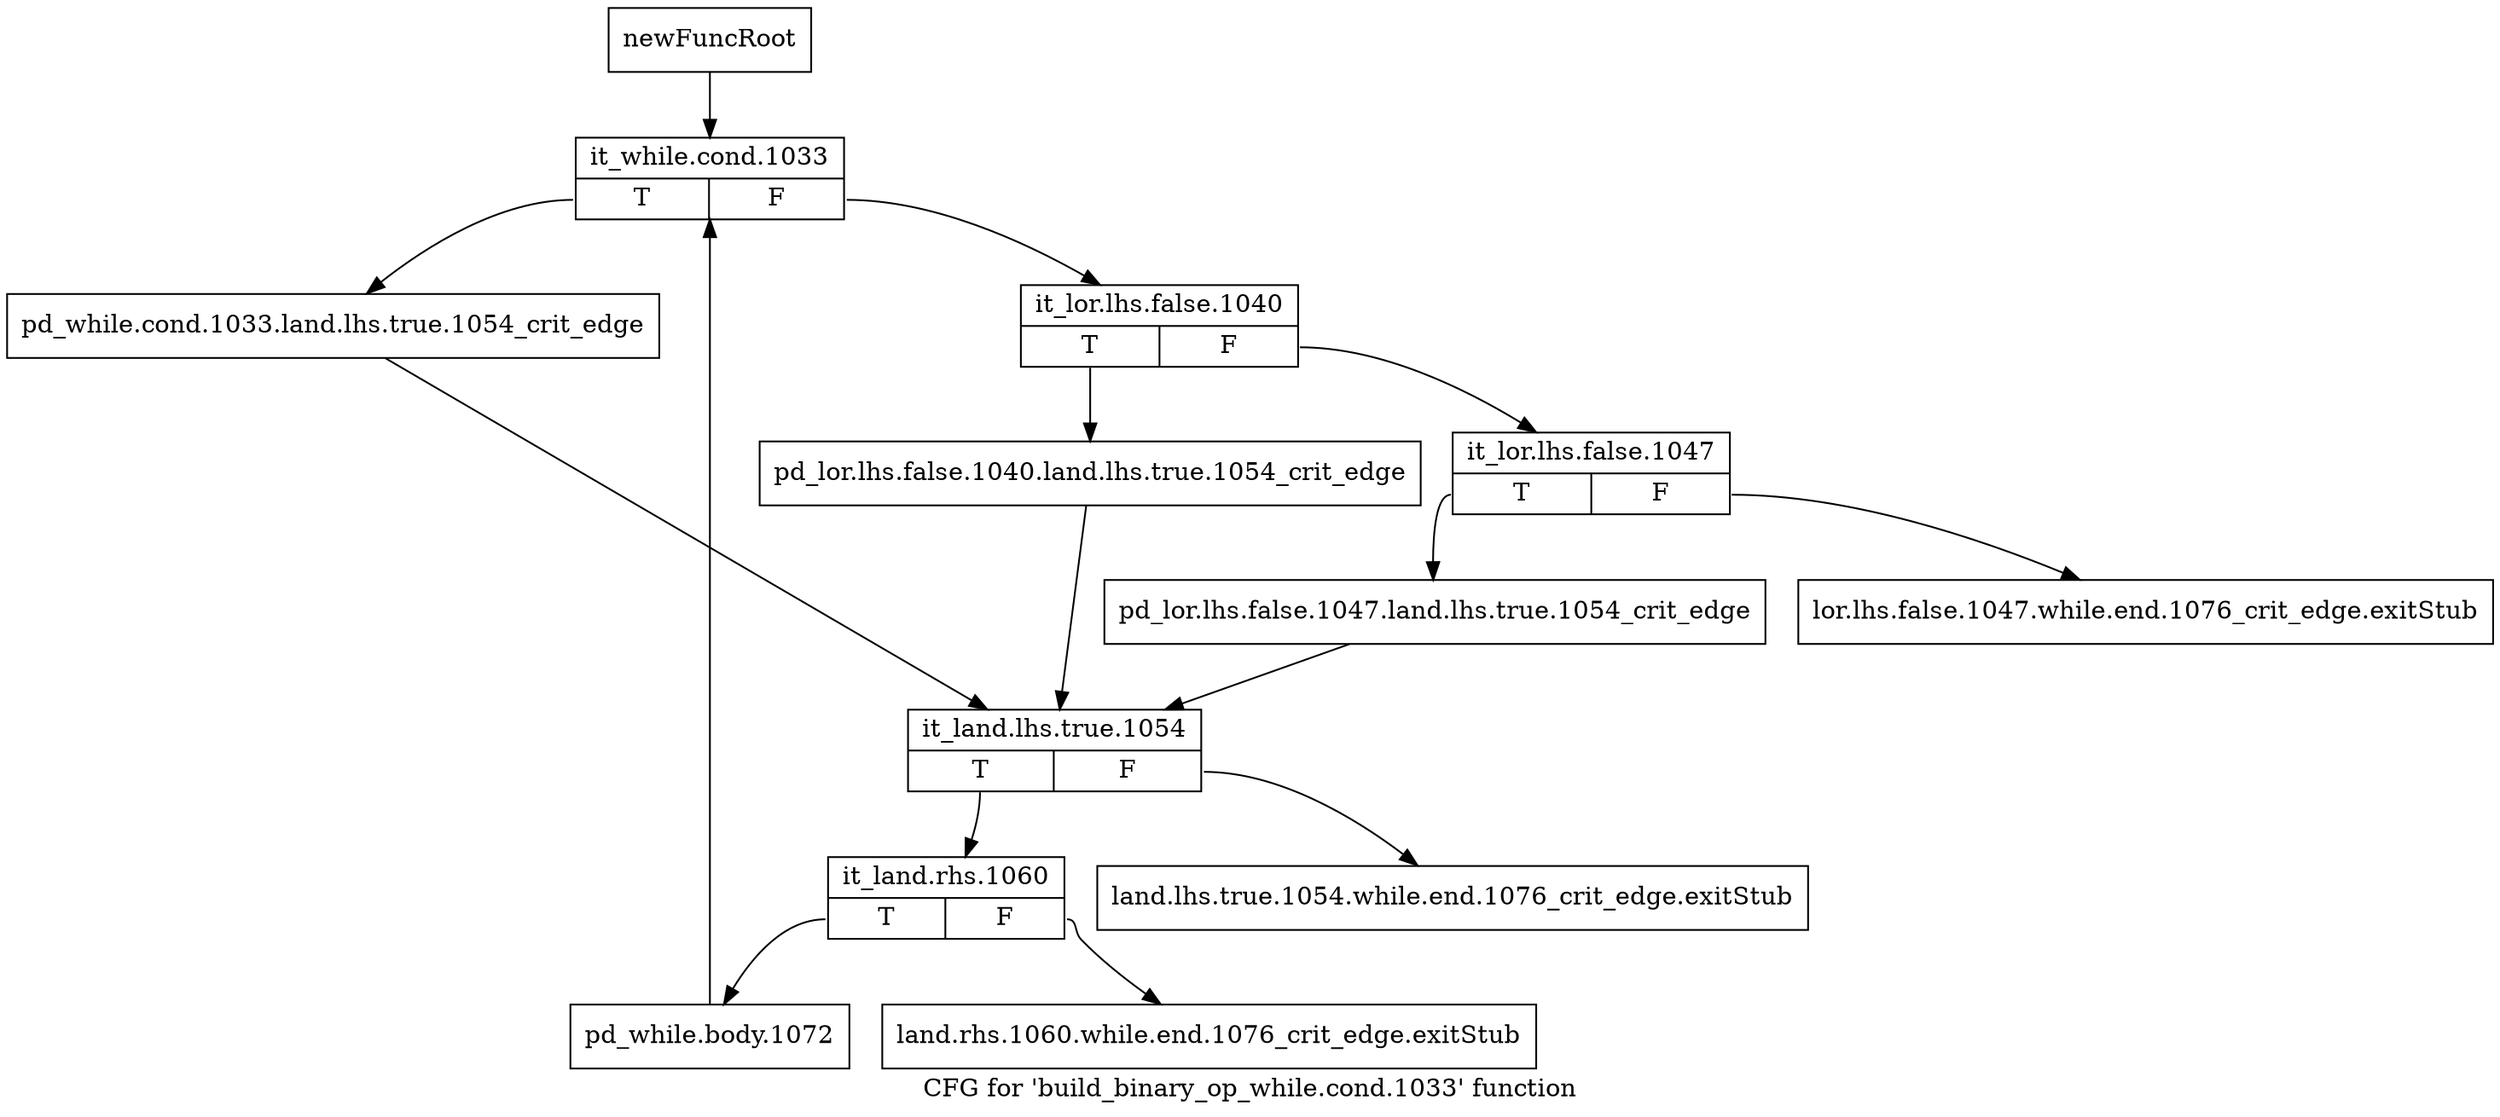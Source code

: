 digraph "CFG for 'build_binary_op_while.cond.1033' function" {
	label="CFG for 'build_binary_op_while.cond.1033' function";

	Node0xa050490 [shape=record,label="{newFuncRoot}"];
	Node0xa050490 -> Node0xa052db0;
	Node0xa052cc0 [shape=record,label="{lor.lhs.false.1047.while.end.1076_crit_edge.exitStub}"];
	Node0xa052d10 [shape=record,label="{land.lhs.true.1054.while.end.1076_crit_edge.exitStub}"];
	Node0xa052d60 [shape=record,label="{land.rhs.1060.while.end.1076_crit_edge.exitStub}"];
	Node0xa052db0 [shape=record,label="{it_while.cond.1033|{<s0>T|<s1>F}}"];
	Node0xa052db0:s0 -> Node0xa052f40;
	Node0xa052db0:s1 -> Node0xa052e00;
	Node0xa052e00 [shape=record,label="{it_lor.lhs.false.1040|{<s0>T|<s1>F}}"];
	Node0xa052e00:s0 -> Node0xa052ef0;
	Node0xa052e00:s1 -> Node0xa052e50;
	Node0xa052e50 [shape=record,label="{it_lor.lhs.false.1047|{<s0>T|<s1>F}}"];
	Node0xa052e50:s0 -> Node0xa052ea0;
	Node0xa052e50:s1 -> Node0xa052cc0;
	Node0xa052ea0 [shape=record,label="{pd_lor.lhs.false.1047.land.lhs.true.1054_crit_edge}"];
	Node0xa052ea0 -> Node0xa052f90;
	Node0xa052ef0 [shape=record,label="{pd_lor.lhs.false.1040.land.lhs.true.1054_crit_edge}"];
	Node0xa052ef0 -> Node0xa052f90;
	Node0xa052f40 [shape=record,label="{pd_while.cond.1033.land.lhs.true.1054_crit_edge}"];
	Node0xa052f40 -> Node0xa052f90;
	Node0xa052f90 [shape=record,label="{it_land.lhs.true.1054|{<s0>T|<s1>F}}"];
	Node0xa052f90:s0 -> Node0xa052fe0;
	Node0xa052f90:s1 -> Node0xa052d10;
	Node0xa052fe0 [shape=record,label="{it_land.rhs.1060|{<s0>T|<s1>F}}"];
	Node0xa052fe0:s0 -> Node0xa053030;
	Node0xa052fe0:s1 -> Node0xa052d60;
	Node0xa053030 [shape=record,label="{pd_while.body.1072}"];
	Node0xa053030 -> Node0xa052db0;
}
